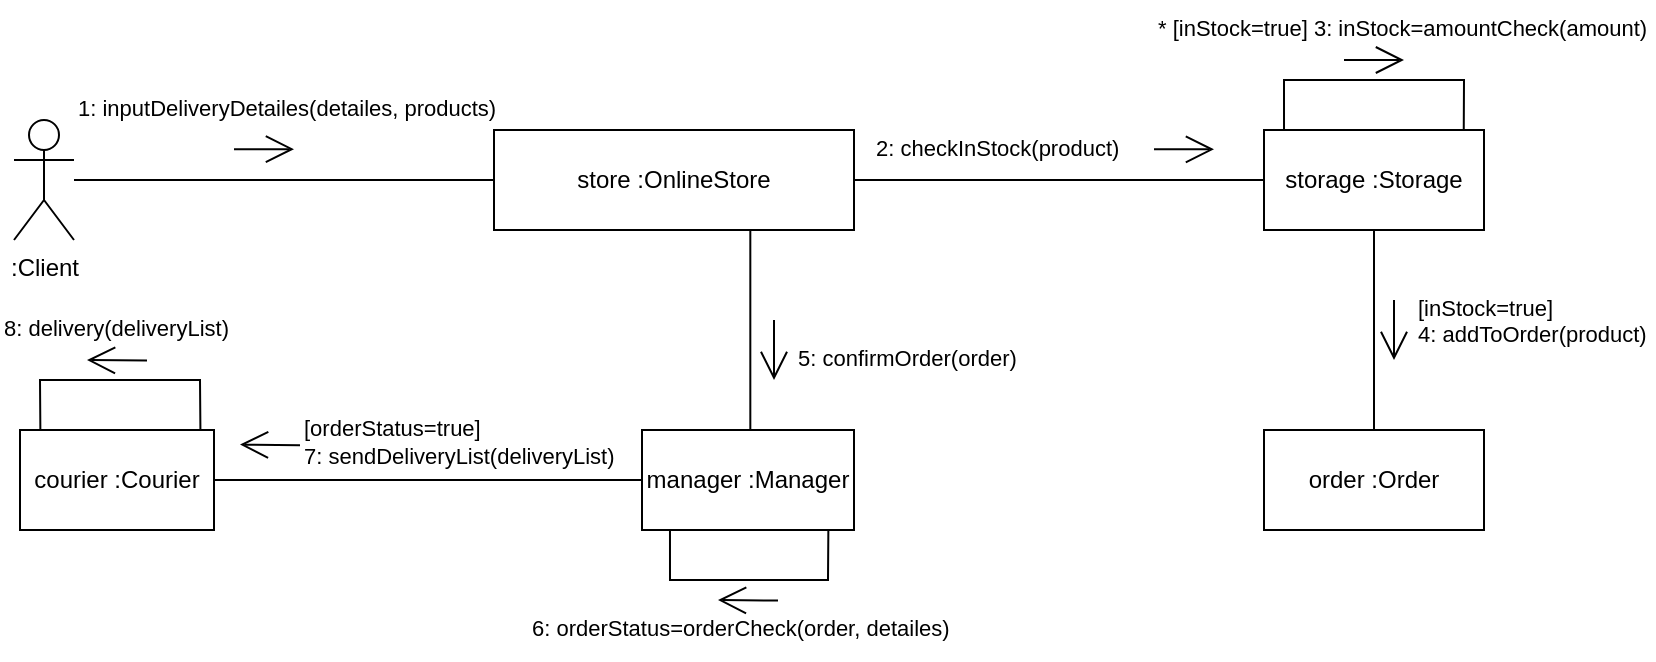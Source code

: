 <mxfile version="24.7.17">
  <diagram name="Страница — 2" id="HFjxC8v0h-KdInVyAiu1">
    <mxGraphModel dx="2022" dy="605" grid="1" gridSize="10" guides="1" tooltips="1" connect="1" arrows="1" fold="1" page="1" pageScale="1" pageWidth="827" pageHeight="1169" math="0" shadow="0">
      <root>
        <mxCell id="0" />
        <mxCell id="1" parent="0" />
        <mxCell id="Xl0pEHAAfheojtCyOTRl-1" value=":Client" style="shape=umlActor;verticalLabelPosition=bottom;verticalAlign=top;html=1;" parent="1" vertex="1">
          <mxGeometry x="-820" y="370" width="30" height="60" as="geometry" />
        </mxCell>
        <mxCell id="Xl0pEHAAfheojtCyOTRl-2" value="manager :Manager" style="html=1;whiteSpace=wrap;" parent="1" vertex="1">
          <mxGeometry x="-506" y="525" width="106" height="50" as="geometry" />
        </mxCell>
        <mxCell id="Xl0pEHAAfheojtCyOTRl-3" value="order :Order" style="html=1;whiteSpace=wrap;" parent="1" vertex="1">
          <mxGeometry x="-195" y="525" width="110" height="50" as="geometry" />
        </mxCell>
        <mxCell id="Xl0pEHAAfheojtCyOTRl-4" value="courier :Courier" style="html=1;whiteSpace=wrap;" parent="1" vertex="1">
          <mxGeometry x="-817" y="525" width="97" height="50" as="geometry" />
        </mxCell>
        <mxCell id="Xl0pEHAAfheojtCyOTRl-5" value="storage :Storage" style="html=1;whiteSpace=wrap;" parent="1" vertex="1">
          <mxGeometry x="-195" y="375" width="110" height="50" as="geometry" />
        </mxCell>
        <mxCell id="Xl0pEHAAfheojtCyOTRl-6" value="store :OnlineStore" style="html=1;whiteSpace=wrap;" parent="1" vertex="1">
          <mxGeometry x="-580" y="375" width="180" height="50" as="geometry" />
        </mxCell>
        <mxCell id="Xl0pEHAAfheojtCyOTRl-7" value="&lt;span style=&quot;color: rgb(0, 0, 0); font-family: Helvetica; font-size: 11px; font-style: normal; font-variant-ligatures: normal; font-variant-caps: normal; font-weight: 400; letter-spacing: normal; orphans: 2; text-align: center; text-indent: 0px; text-transform: none; widows: 2; word-spacing: 0px; -webkit-text-stroke-width: 0px; white-space: nowrap; background-color: rgb(255, 255, 255); text-decoration-thickness: initial; text-decoration-style: initial; text-decoration-color: initial; display: inline !important; float: none;&quot;&gt;1: inputDeliveryDetailes(detailes, products)&lt;/span&gt;" style="text;whiteSpace=wrap;html=1;" parent="1" vertex="1">
          <mxGeometry x="-790" y="350" width="180" height="30" as="geometry" />
        </mxCell>
        <mxCell id="Xl0pEHAAfheojtCyOTRl-8" value="" style="endArrow=none;html=1;rounded=0;entryX=0;entryY=0.5;entryDx=0;entryDy=0;" parent="1" source="Xl0pEHAAfheojtCyOTRl-1" target="Xl0pEHAAfheojtCyOTRl-6" edge="1">
          <mxGeometry width="50" height="50" relative="1" as="geometry">
            <mxPoint x="-775" y="420" as="sourcePoint" />
            <mxPoint x="-625" y="320" as="targetPoint" />
          </mxGeometry>
        </mxCell>
        <mxCell id="Xl0pEHAAfheojtCyOTRl-9" value="" style="endArrow=open;endFill=1;endSize=12;html=1;rounded=0;" parent="1" edge="1">
          <mxGeometry width="160" relative="1" as="geometry">
            <mxPoint x="-710" y="384.58" as="sourcePoint" />
            <mxPoint x="-680" y="384.58" as="targetPoint" />
          </mxGeometry>
        </mxCell>
        <mxCell id="Xl0pEHAAfheojtCyOTRl-10" value="&lt;span style=&quot;color: rgb(0, 0, 0); font-family: Helvetica; font-size: 11px; font-style: normal; font-variant-ligatures: normal; font-variant-caps: normal; font-weight: 400; letter-spacing: normal; orphans: 2; text-align: center; text-indent: 0px; text-transform: none; widows: 2; word-spacing: 0px; -webkit-text-stroke-width: 0px; white-space: nowrap; background-color: rgb(255, 255, 255); text-decoration-thickness: initial; text-decoration-style: initial; text-decoration-color: initial; display: inline !important; float: none;&quot;&gt;2: checkInStock(product)&lt;/span&gt;" style="text;whiteSpace=wrap;html=1;" parent="1" vertex="1">
          <mxGeometry x="-391" y="370" width="160" height="30" as="geometry" />
        </mxCell>
        <mxCell id="Xl0pEHAAfheojtCyOTRl-11" value="" style="endArrow=none;html=1;rounded=0;entryX=0;entryY=0.5;entryDx=0;entryDy=0;exitX=1;exitY=0.5;exitDx=0;exitDy=0;" parent="1" source="Xl0pEHAAfheojtCyOTRl-6" target="Xl0pEHAAfheojtCyOTRl-5" edge="1">
          <mxGeometry width="50" height="50" relative="1" as="geometry">
            <mxPoint x="-430" y="490" as="sourcePoint" />
            <mxPoint x="-220" y="490" as="targetPoint" />
          </mxGeometry>
        </mxCell>
        <mxCell id="Xl0pEHAAfheojtCyOTRl-12" value="" style="endArrow=open;endFill=1;endSize=12;html=1;rounded=0;" parent="1" edge="1">
          <mxGeometry width="160" relative="1" as="geometry">
            <mxPoint x="-250" y="384.66" as="sourcePoint" />
            <mxPoint x="-220" y="384.66" as="targetPoint" />
          </mxGeometry>
        </mxCell>
        <mxCell id="Xl0pEHAAfheojtCyOTRl-13" value="&lt;span style=&quot;color: rgb(0, 0, 0); font-family: Helvetica; font-size: 11px; font-style: normal; font-variant-ligatures: normal; font-variant-caps: normal; font-weight: 400; letter-spacing: normal; orphans: 2; text-align: center; text-indent: 0px; text-transform: none; widows: 2; word-spacing: 0px; -webkit-text-stroke-width: 0px; white-space: nowrap; background-color: rgb(255, 255, 255); text-decoration-thickness: initial; text-decoration-style: initial; text-decoration-color: initial; display: inline !important; float: none;&quot;&gt;* [inStock=true] 3: inStock=amountCheck(amount)&lt;/span&gt;" style="text;whiteSpace=wrap;html=1;" parent="1" vertex="1">
          <mxGeometry x="-250" y="310" width="180" height="30" as="geometry" />
        </mxCell>
        <mxCell id="Xl0pEHAAfheojtCyOTRl-14" value="" style="endArrow=none;html=1;rounded=0;exitX=0.091;exitY=0.001;exitDx=0;exitDy=0;entryX=0.908;entryY=-0.002;entryDx=0;entryDy=0;exitPerimeter=0;entryPerimeter=0;" parent="1" source="Xl0pEHAAfheojtCyOTRl-5" target="Xl0pEHAAfheojtCyOTRl-5" edge="1">
          <mxGeometry width="50" height="50" relative="1" as="geometry">
            <mxPoint x="-158.75" y="365" as="sourcePoint" />
            <mxPoint x="-104" y="350" as="targetPoint" />
            <Array as="points">
              <mxPoint x="-185" y="350" />
              <mxPoint x="-95" y="350" />
            </Array>
          </mxGeometry>
        </mxCell>
        <mxCell id="Xl0pEHAAfheojtCyOTRl-15" value="" style="endArrow=open;endFill=1;endSize=12;html=1;rounded=0;" parent="1" edge="1">
          <mxGeometry width="160" relative="1" as="geometry">
            <mxPoint x="-155" y="340.0" as="sourcePoint" />
            <mxPoint x="-125" y="340.0" as="targetPoint" />
          </mxGeometry>
        </mxCell>
        <mxCell id="Xl0pEHAAfheojtCyOTRl-16" value="&lt;span style=&quot;color: rgb(0, 0, 0); font-family: Helvetica; font-size: 11px; font-style: normal; font-variant-ligatures: normal; font-variant-caps: normal; font-weight: 400; letter-spacing: normal; orphans: 2; text-align: center; text-indent: 0px; text-transform: none; widows: 2; word-spacing: 0px; -webkit-text-stroke-width: 0px; white-space: nowrap; background-color: rgb(255, 255, 255); text-decoration-thickness: initial; text-decoration-style: initial; text-decoration-color: initial; display: inline !important; float: none;&quot;&gt;[inStock=true]&lt;/span&gt;&lt;div style=&quot;forced-color-adjust: none; color: rgb(0, 0, 0); font-family: Helvetica; font-size: 11px; font-style: normal; font-variant-ligatures: normal; font-variant-caps: normal; font-weight: 400; letter-spacing: normal; orphans: 2; text-align: center; text-indent: 0px; text-transform: none; widows: 2; word-spacing: 0px; -webkit-text-stroke-width: 0px; white-space: nowrap; text-decoration-thickness: initial; text-decoration-style: initial; text-decoration-color: initial;&quot;&gt;4: addToOrder(product)&amp;nbsp;&lt;/div&gt;" style="text;whiteSpace=wrap;html=1;" parent="1" vertex="1">
          <mxGeometry x="-120" y="450" width="120" height="50" as="geometry" />
        </mxCell>
        <mxCell id="Xl0pEHAAfheojtCyOTRl-17" value="" style="endArrow=none;html=1;rounded=0;entryX=0.5;entryY=1;entryDx=0;entryDy=0;exitX=0.5;exitY=0;exitDx=0;exitDy=0;" parent="1" source="Xl0pEHAAfheojtCyOTRl-3" target="Xl0pEHAAfheojtCyOTRl-5" edge="1">
          <mxGeometry width="50" height="50" relative="1" as="geometry">
            <mxPoint x="-315" y="620" as="sourcePoint" />
            <mxPoint x="-105" y="620" as="targetPoint" />
          </mxGeometry>
        </mxCell>
        <mxCell id="Xl0pEHAAfheojtCyOTRl-18" value="" style="endArrow=open;endFill=1;endSize=12;html=1;rounded=0;" parent="1" edge="1">
          <mxGeometry width="160" relative="1" as="geometry">
            <mxPoint x="-130" y="460.0" as="sourcePoint" />
            <mxPoint x="-130" y="490" as="targetPoint" />
          </mxGeometry>
        </mxCell>
        <mxCell id="Xl0pEHAAfheojtCyOTRl-19" value="&lt;span style=&quot;color: rgb(0, 0, 0); font-family: Helvetica; font-size: 11px; font-style: normal; font-variant-ligatures: normal; font-variant-caps: normal; font-weight: 400; letter-spacing: normal; orphans: 2; text-align: center; text-indent: 0px; text-transform: none; widows: 2; word-spacing: 0px; -webkit-text-stroke-width: 0px; white-space: nowrap; background-color: rgb(255, 255, 255); text-decoration-thickness: initial; text-decoration-style: initial; text-decoration-color: initial; display: inline !important; float: none;&quot;&gt;5: confirmOrder(order)&lt;/span&gt;" style="text;whiteSpace=wrap;html=1;" parent="1" vertex="1">
          <mxGeometry x="-430" y="475" width="120" height="25" as="geometry" />
        </mxCell>
        <mxCell id="Xl0pEHAAfheojtCyOTRl-20" value="" style="endArrow=none;html=1;rounded=0;entryX=0.511;entryY=0;entryDx=0;entryDy=0;exitX=0.712;exitY=0.999;exitDx=0;exitDy=0;exitPerimeter=0;entryPerimeter=0;" parent="1" source="Xl0pEHAAfheojtCyOTRl-6" target="Xl0pEHAAfheojtCyOTRl-2" edge="1">
          <mxGeometry width="50" height="50" relative="1" as="geometry">
            <mxPoint x="-513" y="474.76" as="sourcePoint" />
            <mxPoint x="-393" y="474.76" as="targetPoint" />
          </mxGeometry>
        </mxCell>
        <mxCell id="Xl0pEHAAfheojtCyOTRl-22" value="&lt;span style=&quot;color: rgb(0, 0, 0); font-family: Helvetica; font-size: 11px; font-style: normal; font-variant-ligatures: normal; font-variant-caps: normal; font-weight: 400; letter-spacing: normal; orphans: 2; text-align: center; text-indent: 0px; text-transform: none; widows: 2; word-spacing: 0px; -webkit-text-stroke-width: 0px; white-space: nowrap; background-color: rgb(255, 255, 255); text-decoration-thickness: initial; text-decoration-style: initial; text-decoration-color: initial; display: inline !important; float: none;&quot;&gt;6: orderStatus=orderCheck(order, detailes)&lt;/span&gt;" style="text;whiteSpace=wrap;html=1;" parent="1" vertex="1">
          <mxGeometry x="-563" y="610" width="220" height="30" as="geometry" />
        </mxCell>
        <mxCell id="Xl0pEHAAfheojtCyOTRl-24" value="" style="endArrow=open;endFill=1;endSize=12;html=1;rounded=0;" parent="1" edge="1">
          <mxGeometry width="160" relative="1" as="geometry">
            <mxPoint x="-438" y="610.3" as="sourcePoint" />
            <mxPoint x="-468" y="610" as="targetPoint" />
          </mxGeometry>
        </mxCell>
        <mxCell id="Xl0pEHAAfheojtCyOTRl-25" value="&lt;span style=&quot;color: rgb(0, 0, 0); font-family: Helvetica; font-size: 11px; font-style: normal; font-variant-ligatures: normal; font-variant-caps: normal; font-weight: 400; letter-spacing: normal; orphans: 2; text-align: center; text-indent: 0px; text-transform: none; widows: 2; word-spacing: 0px; -webkit-text-stroke-width: 0px; white-space: nowrap; background-color: rgb(255, 255, 255); text-decoration-thickness: initial; text-decoration-style: initial; text-decoration-color: initial; display: inline !important; float: none;&quot;&gt;[orderStatus=true] &lt;br&gt;7:&amp;nbsp;sendDeliveryList(deliveryList)&lt;/span&gt;" style="text;whiteSpace=wrap;html=1;" parent="1" vertex="1">
          <mxGeometry x="-677" y="510" width="160" height="30" as="geometry" />
        </mxCell>
        <mxCell id="Xl0pEHAAfheojtCyOTRl-26" value="&lt;span style=&quot;color: rgb(0, 0, 0); font-family: Helvetica; font-size: 11px; font-style: normal; font-variant-ligatures: normal; font-variant-caps: normal; font-weight: 400; letter-spacing: normal; orphans: 2; text-align: center; text-indent: 0px; text-transform: none; widows: 2; word-spacing: 0px; -webkit-text-stroke-width: 0px; white-space: nowrap; background-color: rgb(255, 255, 255); text-decoration-thickness: initial; text-decoration-style: initial; text-decoration-color: initial; display: inline !important; float: none;&quot;&gt;8: delivery(deliveryList)&lt;/span&gt;" style="text;whiteSpace=wrap;html=1;" parent="1" vertex="1">
          <mxGeometry x="-827" y="460" width="120" height="30" as="geometry" />
        </mxCell>
        <mxCell id="Xl0pEHAAfheojtCyOTRl-27" value="" style="endArrow=none;html=1;rounded=0;exitX=1;exitY=0.5;exitDx=0;exitDy=0;entryX=0;entryY=0.5;entryDx=0;entryDy=0;" parent="1" source="Xl0pEHAAfheojtCyOTRl-4" target="Xl0pEHAAfheojtCyOTRl-2" edge="1">
          <mxGeometry width="50" height="50" relative="1" as="geometry">
            <mxPoint x="-717" y="610" as="sourcePoint" />
            <mxPoint x="-437" y="670" as="targetPoint" />
          </mxGeometry>
        </mxCell>
        <mxCell id="Xl0pEHAAfheojtCyOTRl-33" value="" style="endArrow=open;endFill=1;endSize=12;html=1;rounded=0;" parent="1" edge="1">
          <mxGeometry width="160" relative="1" as="geometry">
            <mxPoint x="-677" y="532.6" as="sourcePoint" />
            <mxPoint x="-707" y="532.3" as="targetPoint" />
          </mxGeometry>
        </mxCell>
        <mxCell id="Xl0pEHAAfheojtCyOTRl-34" value="" style="endArrow=none;html=1;rounded=0;entryX=0.93;entryY=-0.005;entryDx=0;entryDy=0;entryPerimeter=0;exitX=0.105;exitY=-0.002;exitDx=0;exitDy=0;exitPerimeter=0;" parent="1" source="Xl0pEHAAfheojtCyOTRl-4" target="Xl0pEHAAfheojtCyOTRl-4" edge="1">
          <mxGeometry width="50" height="50" relative="1" as="geometry">
            <mxPoint x="-797" y="520" as="sourcePoint" />
            <mxPoint x="-737" y="510" as="targetPoint" />
            <Array as="points">
              <mxPoint x="-807" y="500" />
              <mxPoint x="-727" y="500" />
            </Array>
          </mxGeometry>
        </mxCell>
        <mxCell id="Xl0pEHAAfheojtCyOTRl-36" value="" style="endArrow=open;endFill=1;endSize=12;html=1;rounded=0;" parent="1" edge="1">
          <mxGeometry width="160" relative="1" as="geometry">
            <mxPoint x="-753.5" y="490.3" as="sourcePoint" />
            <mxPoint x="-783.5" y="490.0" as="targetPoint" />
          </mxGeometry>
        </mxCell>
        <mxCell id="ChWkWZym0GV2XCndY8ak-1" value="" style="endArrow=none;html=1;rounded=0;entryX=0.879;entryY=1.008;entryDx=0;entryDy=0;entryPerimeter=0;exitX=0.132;exitY=1.008;exitDx=0;exitDy=0;exitPerimeter=0;" edge="1" parent="1" source="Xl0pEHAAfheojtCyOTRl-2" target="Xl0pEHAAfheojtCyOTRl-2">
          <mxGeometry width="50" height="50" relative="1" as="geometry">
            <mxPoint x="-493" y="625" as="sourcePoint" />
            <mxPoint x="-419" y="625" as="targetPoint" />
            <Array as="points">
              <mxPoint x="-492" y="600" />
              <mxPoint x="-413" y="600" />
            </Array>
          </mxGeometry>
        </mxCell>
        <mxCell id="ChWkWZym0GV2XCndY8ak-2" value="" style="endArrow=open;endFill=1;endSize=12;html=1;rounded=0;" edge="1" parent="1">
          <mxGeometry width="160" relative="1" as="geometry">
            <mxPoint x="-440" y="470.0" as="sourcePoint" />
            <mxPoint x="-440" y="500" as="targetPoint" />
          </mxGeometry>
        </mxCell>
      </root>
    </mxGraphModel>
  </diagram>
</mxfile>
